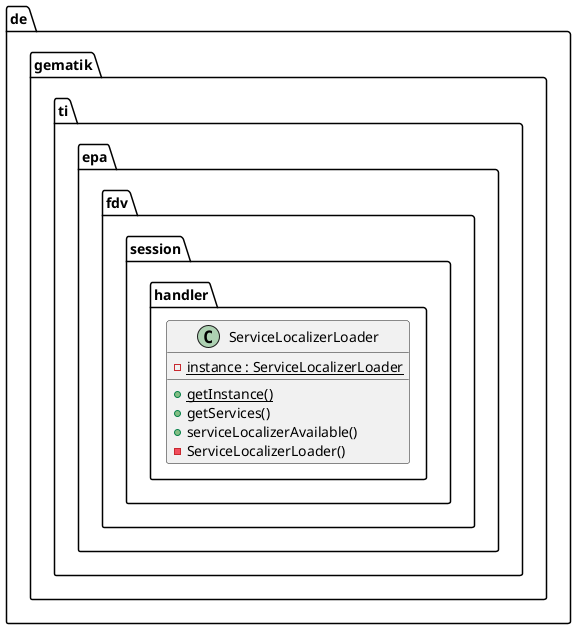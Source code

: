 @startuml

  namespace de.gematik.ti.epa.fdv.session.handler {
    class de.gematik.ti.epa.fdv.session.handler.ServiceLocalizerLoader {
        {static} - instance : ServiceLocalizerLoader
        {static} + getInstance()
        + getServices()
        + serviceLocalizerAvailable()
        - ServiceLocalizerLoader()
    }
  }
  

@enduml
